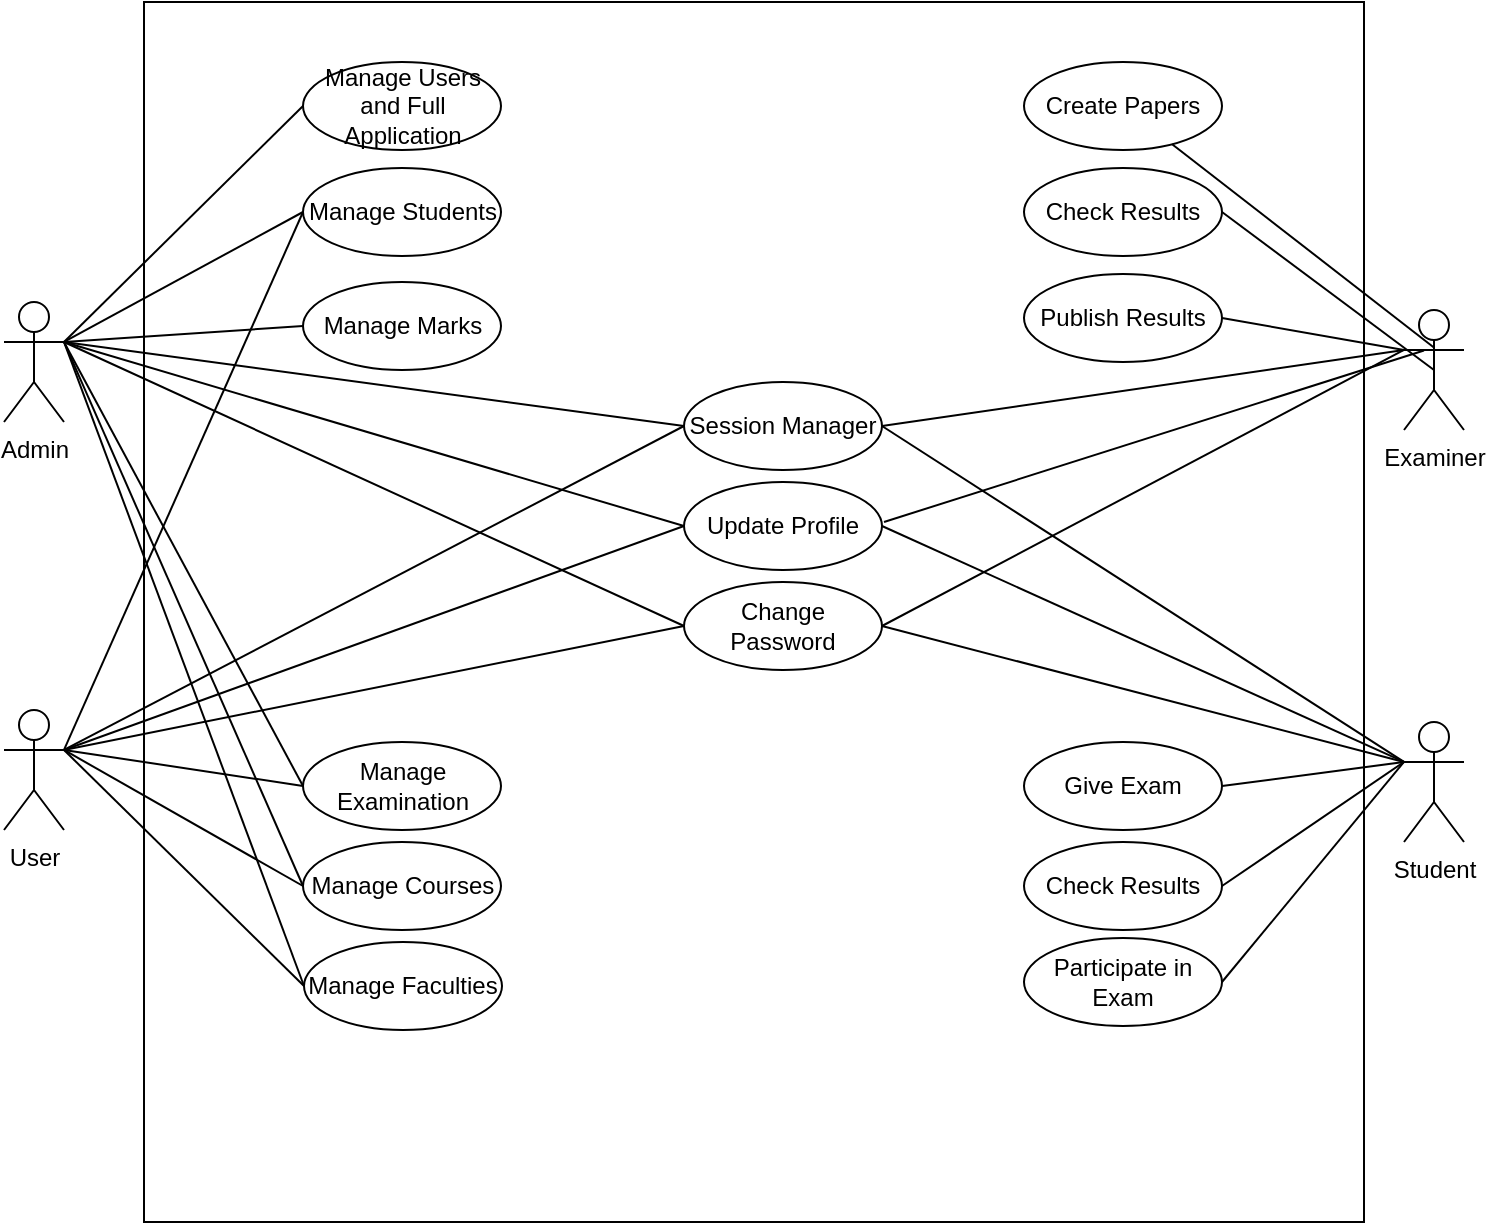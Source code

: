 <mxfile version="12.2.3" type="github" pages="1"><diagram id="1cee9afd-dcdd-cf27-cb82-50d77dad4855" name="Page-1"><mxGraphModel dx="1024" dy="566" grid="1" gridSize="10" guides="1" tooltips="1" connect="1" arrows="1" fold="1" page="1" pageScale="1" pageWidth="850" pageHeight="1100" math="0" shadow="0"><root><mxCell id="0"/><mxCell id="1" parent="0"/><mxCell id="vSDiPrd_tZ8qf8_u0qit-66" value="" style="whiteSpace=wrap;html=1;aspect=fixed;" vertex="1" parent="1"><mxGeometry x="90" y="60" width="610" height="610" as="geometry"/></mxCell><mxCell id="vSDiPrd_tZ8qf8_u0qit-2" value="Manage Users and Full Application" style="ellipse;whiteSpace=wrap;html=1;" vertex="1" parent="1"><mxGeometry x="169.5" y="90" width="99" height="44" as="geometry"/></mxCell><mxCell id="vSDiPrd_tZ8qf8_u0qit-3" value="Manage Students" style="ellipse;whiteSpace=wrap;html=1;" vertex="1" parent="1"><mxGeometry x="169.5" y="143" width="99" height="44" as="geometry"/></mxCell><mxCell id="vSDiPrd_tZ8qf8_u0qit-4" value="Manage Marks" style="ellipse;whiteSpace=wrap;html=1;" vertex="1" parent="1"><mxGeometry x="169.5" y="200" width="99" height="44" as="geometry"/></mxCell><mxCell id="vSDiPrd_tZ8qf8_u0qit-5" value="Manage Faculties" style="ellipse;whiteSpace=wrap;html=1;" vertex="1" parent="1"><mxGeometry x="170" y="530" width="99" height="44" as="geometry"/></mxCell><mxCell id="vSDiPrd_tZ8qf8_u0qit-6" value="Manage Courses" style="ellipse;whiteSpace=wrap;html=1;" vertex="1" parent="1"><mxGeometry x="169.5" y="480" width="99" height="44" as="geometry"/></mxCell><mxCell id="vSDiPrd_tZ8qf8_u0qit-7" value="Manage Examination" style="ellipse;whiteSpace=wrap;html=1;" vertex="1" parent="1"><mxGeometry x="169.5" y="430" width="99" height="44" as="geometry"/></mxCell><mxCell id="vSDiPrd_tZ8qf8_u0qit-8" value="Participate in Exam" style="ellipse;whiteSpace=wrap;html=1;" vertex="1" parent="1"><mxGeometry x="530" y="528" width="99" height="44" as="geometry"/></mxCell><mxCell id="vSDiPrd_tZ8qf8_u0qit-9" value="Check Results" style="ellipse;whiteSpace=wrap;html=1;" vertex="1" parent="1"><mxGeometry x="530" y="480" width="99" height="44" as="geometry"/></mxCell><mxCell id="vSDiPrd_tZ8qf8_u0qit-10" value="Give Exam" style="ellipse;whiteSpace=wrap;html=1;" vertex="1" parent="1"><mxGeometry x="530" y="430" width="99" height="44" as="geometry"/></mxCell><mxCell id="vSDiPrd_tZ8qf8_u0qit-11" value="Change Password" style="ellipse;whiteSpace=wrap;html=1;" vertex="1" parent="1"><mxGeometry x="360" y="350" width="99" height="44" as="geometry"/></mxCell><mxCell id="vSDiPrd_tZ8qf8_u0qit-12" value="Update Profile" style="ellipse;whiteSpace=wrap;html=1;" vertex="1" parent="1"><mxGeometry x="360" y="300" width="99" height="44" as="geometry"/></mxCell><mxCell id="vSDiPrd_tZ8qf8_u0qit-13" value="Session Manager" style="ellipse;whiteSpace=wrap;html=1;" vertex="1" parent="1"><mxGeometry x="360" y="250" width="99" height="44" as="geometry"/></mxCell><mxCell id="vSDiPrd_tZ8qf8_u0qit-14" value="Publish Results" style="ellipse;whiteSpace=wrap;html=1;" vertex="1" parent="1"><mxGeometry x="530" y="196" width="99" height="44" as="geometry"/></mxCell><mxCell id="vSDiPrd_tZ8qf8_u0qit-15" value="Check Results" style="ellipse;whiteSpace=wrap;html=1;" vertex="1" parent="1"><mxGeometry x="530" y="143" width="99" height="44" as="geometry"/></mxCell><mxCell id="vSDiPrd_tZ8qf8_u0qit-16" value="Create Papers" style="ellipse;whiteSpace=wrap;html=1;" vertex="1" parent="1"><mxGeometry x="530" y="90" width="99" height="44" as="geometry"/></mxCell><mxCell id="vSDiPrd_tZ8qf8_u0qit-17" value="Admin" style="shape=umlActor;verticalLabelPosition=bottom;labelBackgroundColor=#ffffff;verticalAlign=top;html=1;" vertex="1" parent="1"><mxGeometry x="20" y="210" width="30" height="60" as="geometry"/></mxCell><mxCell id="vSDiPrd_tZ8qf8_u0qit-18" value="User" style="shape=umlActor;verticalLabelPosition=bottom;labelBackgroundColor=#ffffff;verticalAlign=top;html=1;" vertex="1" parent="1"><mxGeometry x="20" y="414" width="30" height="60" as="geometry"/></mxCell><mxCell id="vSDiPrd_tZ8qf8_u0qit-19" value="Student" style="shape=umlActor;verticalLabelPosition=bottom;labelBackgroundColor=#ffffff;verticalAlign=top;html=1;" vertex="1" parent="1"><mxGeometry x="720" y="420" width="30" height="60" as="geometry"/></mxCell><mxCell id="vSDiPrd_tZ8qf8_u0qit-20" value="Examiner" style="shape=umlActor;verticalLabelPosition=bottom;labelBackgroundColor=#ffffff;verticalAlign=top;html=1;" vertex="1" parent="1"><mxGeometry x="720" y="214" width="30" height="60" as="geometry"/></mxCell><mxCell id="vSDiPrd_tZ8qf8_u0qit-37" value="" style="endArrow=none;html=1;exitX=1;exitY=0.333;exitDx=0;exitDy=0;exitPerimeter=0;entryX=0;entryY=0.5;entryDx=0;entryDy=0;" edge="1" parent="1" source="vSDiPrd_tZ8qf8_u0qit-17" target="vSDiPrd_tZ8qf8_u0qit-13"><mxGeometry width="50" height="50" relative="1" as="geometry"><mxPoint x="110" y="310" as="sourcePoint"/><mxPoint x="160" y="260" as="targetPoint"/></mxGeometry></mxCell><mxCell id="vSDiPrd_tZ8qf8_u0qit-38" value="" style="endArrow=none;html=1;entryX=0;entryY=0.5;entryDx=0;entryDy=0;" edge="1" parent="1" target="vSDiPrd_tZ8qf8_u0qit-12"><mxGeometry width="50" height="50" relative="1" as="geometry"><mxPoint x="50" y="230" as="sourcePoint"/><mxPoint x="360" y="293" as="targetPoint"/></mxGeometry></mxCell><mxCell id="vSDiPrd_tZ8qf8_u0qit-39" value="" style="endArrow=none;html=1;entryX=0;entryY=0.5;entryDx=0;entryDy=0;" edge="1" parent="1" target="vSDiPrd_tZ8qf8_u0qit-11"><mxGeometry width="50" height="50" relative="1" as="geometry"><mxPoint x="50" y="230" as="sourcePoint"/><mxPoint x="340" y="372" as="targetPoint"/></mxGeometry></mxCell><mxCell id="vSDiPrd_tZ8qf8_u0qit-40" value="" style="endArrow=none;html=1;entryX=0;entryY=0.5;entryDx=0;entryDy=0;exitX=1;exitY=0.333;exitDx=0;exitDy=0;exitPerimeter=0;" edge="1" parent="1" source="vSDiPrd_tZ8qf8_u0qit-18" target="vSDiPrd_tZ8qf8_u0qit-11"><mxGeometry width="50" height="50" relative="1" as="geometry"><mxPoint x="50" y="430" as="sourcePoint"/><mxPoint x="390" y="302" as="targetPoint"/></mxGeometry></mxCell><mxCell id="vSDiPrd_tZ8qf8_u0qit-41" value="" style="endArrow=none;html=1;entryX=0;entryY=0.5;entryDx=0;entryDy=0;exitX=1;exitY=0.333;exitDx=0;exitDy=0;exitPerimeter=0;" edge="1" parent="1" source="vSDiPrd_tZ8qf8_u0qit-18" target="vSDiPrd_tZ8qf8_u0qit-12"><mxGeometry width="50" height="50" relative="1" as="geometry"><mxPoint x="50" y="430" as="sourcePoint"/><mxPoint x="400" y="312" as="targetPoint"/></mxGeometry></mxCell><mxCell id="vSDiPrd_tZ8qf8_u0qit-42" value="" style="endArrow=none;html=1;exitX=1;exitY=0.333;exitDx=0;exitDy=0;exitPerimeter=0;entryX=0;entryY=0.5;entryDx=0;entryDy=0;" edge="1" parent="1" source="vSDiPrd_tZ8qf8_u0qit-18" target="vSDiPrd_tZ8qf8_u0qit-13"><mxGeometry width="50" height="50" relative="1" as="geometry"><mxPoint x="100" y="280" as="sourcePoint"/><mxPoint x="410" y="322" as="targetPoint"/></mxGeometry></mxCell><mxCell id="vSDiPrd_tZ8qf8_u0qit-43" value="" style="endArrow=none;html=1;exitX=1;exitY=0.5;exitDx=0;exitDy=0;entryX=0;entryY=0.333;entryDx=0;entryDy=0;entryPerimeter=0;" edge="1" parent="1" source="vSDiPrd_tZ8qf8_u0qit-13" target="vSDiPrd_tZ8qf8_u0qit-20"><mxGeometry width="50" height="50" relative="1" as="geometry"><mxPoint x="500" y="294" as="sourcePoint"/><mxPoint x="810" y="336" as="targetPoint"/></mxGeometry></mxCell><mxCell id="vSDiPrd_tZ8qf8_u0qit-44" value="" style="endArrow=none;html=1;entryX=0.333;entryY=0.337;entryDx=0;entryDy=0;entryPerimeter=0;" edge="1" parent="1" target="vSDiPrd_tZ8qf8_u0qit-20"><mxGeometry width="50" height="50" relative="1" as="geometry"><mxPoint x="460" y="320" as="sourcePoint"/><mxPoint x="720" y="240" as="targetPoint"/></mxGeometry></mxCell><mxCell id="vSDiPrd_tZ8qf8_u0qit-45" value="" style="endArrow=none;html=1;exitX=1;exitY=0.5;exitDx=0;exitDy=0;entryX=0;entryY=0.333;entryDx=0;entryDy=0;entryPerimeter=0;" edge="1" parent="1" source="vSDiPrd_tZ8qf8_u0qit-11" target="vSDiPrd_tZ8qf8_u0qit-20"><mxGeometry width="50" height="50" relative="1" as="geometry"><mxPoint x="479" y="292" as="sourcePoint"/><mxPoint x="730" y="230" as="targetPoint"/></mxGeometry></mxCell><mxCell id="vSDiPrd_tZ8qf8_u0qit-46" value="" style="endArrow=none;html=1;exitX=1;exitY=0.5;exitDx=0;exitDy=0;entryX=0;entryY=0.333;entryDx=0;entryDy=0;entryPerimeter=0;" edge="1" parent="1" source="vSDiPrd_tZ8qf8_u0qit-13" target="vSDiPrd_tZ8qf8_u0qit-19"><mxGeometry width="50" height="50" relative="1" as="geometry"><mxPoint x="489" y="302" as="sourcePoint"/><mxPoint x="750" y="264" as="targetPoint"/></mxGeometry></mxCell><mxCell id="vSDiPrd_tZ8qf8_u0qit-47" value="" style="endArrow=none;html=1;exitX=1;exitY=0.5;exitDx=0;exitDy=0;entryX=0;entryY=0.333;entryDx=0;entryDy=0;entryPerimeter=0;" edge="1" parent="1" source="vSDiPrd_tZ8qf8_u0qit-11" target="vSDiPrd_tZ8qf8_u0qit-19"><mxGeometry width="50" height="50" relative="1" as="geometry"><mxPoint x="499" y="312" as="sourcePoint"/><mxPoint x="760" y="274" as="targetPoint"/></mxGeometry></mxCell><mxCell id="vSDiPrd_tZ8qf8_u0qit-48" value="" style="endArrow=none;html=1;exitX=1;exitY=0.5;exitDx=0;exitDy=0;entryX=0;entryY=0.333;entryDx=0;entryDy=0;entryPerimeter=0;" edge="1" parent="1" source="vSDiPrd_tZ8qf8_u0qit-12" target="vSDiPrd_tZ8qf8_u0qit-19"><mxGeometry width="50" height="50" relative="1" as="geometry"><mxPoint x="509" y="322" as="sourcePoint"/><mxPoint x="770" y="284" as="targetPoint"/></mxGeometry></mxCell><mxCell id="vSDiPrd_tZ8qf8_u0qit-49" value="" style="endArrow=none;html=1;exitX=0;exitY=0.5;exitDx=0;exitDy=0;entryX=1;entryY=0.333;entryDx=0;entryDy=0;entryPerimeter=0;" edge="1" parent="1" source="vSDiPrd_tZ8qf8_u0qit-3" target="vSDiPrd_tZ8qf8_u0qit-17"><mxGeometry width="50" height="50" relative="1" as="geometry"><mxPoint x="60" y="240" as="sourcePoint"/><mxPoint x="370" y="282" as="targetPoint"/></mxGeometry></mxCell><mxCell id="vSDiPrd_tZ8qf8_u0qit-50" value="" style="endArrow=none;html=1;exitX=1;exitY=0.333;exitDx=0;exitDy=0;exitPerimeter=0;entryX=0;entryY=0.5;entryDx=0;entryDy=0;" edge="1" parent="1" source="vSDiPrd_tZ8qf8_u0qit-17" target="vSDiPrd_tZ8qf8_u0qit-5"><mxGeometry width="50" height="50" relative="1" as="geometry"><mxPoint x="70" y="250" as="sourcePoint"/><mxPoint x="380" y="292" as="targetPoint"/></mxGeometry></mxCell><mxCell id="vSDiPrd_tZ8qf8_u0qit-51" value="" style="endArrow=none;html=1;exitX=1;exitY=0.333;exitDx=0;exitDy=0;exitPerimeter=0;entryX=0;entryY=0.5;entryDx=0;entryDy=0;" edge="1" parent="1" source="vSDiPrd_tZ8qf8_u0qit-17" target="vSDiPrd_tZ8qf8_u0qit-6"><mxGeometry width="50" height="50" relative="1" as="geometry"><mxPoint x="80" y="260" as="sourcePoint"/><mxPoint x="390" y="302" as="targetPoint"/></mxGeometry></mxCell><mxCell id="vSDiPrd_tZ8qf8_u0qit-52" value="" style="endArrow=none;html=1;exitX=1;exitY=0.333;exitDx=0;exitDy=0;exitPerimeter=0;entryX=0;entryY=0.5;entryDx=0;entryDy=0;" edge="1" parent="1" source="vSDiPrd_tZ8qf8_u0qit-17" target="vSDiPrd_tZ8qf8_u0qit-7"><mxGeometry width="50" height="50" relative="1" as="geometry"><mxPoint x="90" y="270" as="sourcePoint"/><mxPoint x="400" y="312" as="targetPoint"/></mxGeometry></mxCell><mxCell id="vSDiPrd_tZ8qf8_u0qit-53" value="" style="endArrow=none;html=1;exitX=1;exitY=0.333;exitDx=0;exitDy=0;exitPerimeter=0;entryX=0;entryY=0.5;entryDx=0;entryDy=0;" edge="1" parent="1" source="vSDiPrd_tZ8qf8_u0qit-17" target="vSDiPrd_tZ8qf8_u0qit-4"><mxGeometry width="50" height="50" relative="1" as="geometry"><mxPoint x="100" y="280" as="sourcePoint"/><mxPoint x="410" y="322" as="targetPoint"/></mxGeometry></mxCell><mxCell id="vSDiPrd_tZ8qf8_u0qit-54" value="" style="endArrow=none;html=1;exitX=1;exitY=0.333;exitDx=0;exitDy=0;exitPerimeter=0;entryX=0;entryY=0.5;entryDx=0;entryDy=0;" edge="1" parent="1" source="vSDiPrd_tZ8qf8_u0qit-17" target="vSDiPrd_tZ8qf8_u0qit-2"><mxGeometry width="50" height="50" relative="1" as="geometry"><mxPoint x="110" y="290" as="sourcePoint"/><mxPoint x="420" y="332" as="targetPoint"/></mxGeometry></mxCell><mxCell id="vSDiPrd_tZ8qf8_u0qit-55" value="" style="endArrow=none;html=1;entryX=0;entryY=0.5;entryDx=0;entryDy=0;exitX=1;exitY=0.333;exitDx=0;exitDy=0;exitPerimeter=0;" edge="1" parent="1" source="vSDiPrd_tZ8qf8_u0qit-18" target="vSDiPrd_tZ8qf8_u0qit-3"><mxGeometry width="50" height="50" relative="1" as="geometry"><mxPoint x="60" y="444" as="sourcePoint"/><mxPoint x="370" y="382" as="targetPoint"/></mxGeometry></mxCell><mxCell id="vSDiPrd_tZ8qf8_u0qit-57" value="" style="endArrow=none;html=1;entryX=0;entryY=0.5;entryDx=0;entryDy=0;exitX=1;exitY=0.333;exitDx=0;exitDy=0;exitPerimeter=0;" edge="1" parent="1" source="vSDiPrd_tZ8qf8_u0qit-18" target="vSDiPrd_tZ8qf8_u0qit-5"><mxGeometry width="50" height="50" relative="1" as="geometry"><mxPoint x="80" y="464" as="sourcePoint"/><mxPoint x="390" y="402" as="targetPoint"/></mxGeometry></mxCell><mxCell id="vSDiPrd_tZ8qf8_u0qit-58" value="" style="endArrow=none;html=1;entryX=0;entryY=0.5;entryDx=0;entryDy=0;exitX=1;exitY=0.333;exitDx=0;exitDy=0;exitPerimeter=0;" edge="1" parent="1" source="vSDiPrd_tZ8qf8_u0qit-18" target="vSDiPrd_tZ8qf8_u0qit-6"><mxGeometry width="50" height="50" relative="1" as="geometry"><mxPoint x="90" y="474" as="sourcePoint"/><mxPoint x="400" y="412" as="targetPoint"/></mxGeometry></mxCell><mxCell id="vSDiPrd_tZ8qf8_u0qit-59" value="" style="endArrow=none;html=1;entryX=0;entryY=0.5;entryDx=0;entryDy=0;exitX=1;exitY=0.333;exitDx=0;exitDy=0;exitPerimeter=0;" edge="1" parent="1" source="vSDiPrd_tZ8qf8_u0qit-18" target="vSDiPrd_tZ8qf8_u0qit-7"><mxGeometry width="50" height="50" relative="1" as="geometry"><mxPoint x="100" y="484" as="sourcePoint"/><mxPoint x="410" y="422" as="targetPoint"/></mxGeometry></mxCell><mxCell id="vSDiPrd_tZ8qf8_u0qit-60" value="" style="endArrow=none;html=1;exitX=1;exitY=0.5;exitDx=0;exitDy=0;entryX=0;entryY=0.333;entryDx=0;entryDy=0;entryPerimeter=0;" edge="1" parent="1" source="vSDiPrd_tZ8qf8_u0qit-14" target="vSDiPrd_tZ8qf8_u0qit-20"><mxGeometry width="50" height="50" relative="1" as="geometry"><mxPoint x="469" y="282" as="sourcePoint"/><mxPoint x="730" y="244" as="targetPoint"/></mxGeometry></mxCell><mxCell id="vSDiPrd_tZ8qf8_u0qit-61" value="" style="endArrow=none;html=1;exitX=1;exitY=0.5;exitDx=0;exitDy=0;entryX=0.5;entryY=0.5;entryDx=0;entryDy=0;entryPerimeter=0;" edge="1" parent="1" source="vSDiPrd_tZ8qf8_u0qit-15" target="vSDiPrd_tZ8qf8_u0qit-20"><mxGeometry width="50" height="50" relative="1" as="geometry"><mxPoint x="479" y="292" as="sourcePoint"/><mxPoint x="740" y="254" as="targetPoint"/></mxGeometry></mxCell><mxCell id="vSDiPrd_tZ8qf8_u0qit-62" value="" style="endArrow=none;html=1;exitX=0.493;exitY=0.31;exitDx=0;exitDy=0;exitPerimeter=0;" edge="1" parent="1" source="vSDiPrd_tZ8qf8_u0qit-20" target="vSDiPrd_tZ8qf8_u0qit-16"><mxGeometry width="50" height="50" relative="1" as="geometry"><mxPoint x="700" y="200" as="sourcePoint"/><mxPoint x="750" y="264" as="targetPoint"/></mxGeometry></mxCell><mxCell id="vSDiPrd_tZ8qf8_u0qit-63" value="" style="endArrow=none;html=1;exitX=1;exitY=0.5;exitDx=0;exitDy=0;entryX=0;entryY=0.333;entryDx=0;entryDy=0;entryPerimeter=0;" edge="1" parent="1" source="vSDiPrd_tZ8qf8_u0qit-8" target="vSDiPrd_tZ8qf8_u0qit-19"><mxGeometry width="50" height="50" relative="1" as="geometry"><mxPoint x="469" y="382" as="sourcePoint"/><mxPoint x="730" y="450" as="targetPoint"/></mxGeometry></mxCell><mxCell id="vSDiPrd_tZ8qf8_u0qit-64" value="" style="endArrow=none;html=1;exitX=1;exitY=0.5;exitDx=0;exitDy=0;entryX=0;entryY=0.333;entryDx=0;entryDy=0;entryPerimeter=0;" edge="1" parent="1" source="vSDiPrd_tZ8qf8_u0qit-9" target="vSDiPrd_tZ8qf8_u0qit-19"><mxGeometry width="50" height="50" relative="1" as="geometry"><mxPoint x="479" y="392" as="sourcePoint"/><mxPoint x="740" y="460" as="targetPoint"/></mxGeometry></mxCell><mxCell id="vSDiPrd_tZ8qf8_u0qit-65" value="" style="endArrow=none;html=1;exitX=1;exitY=0.5;exitDx=0;exitDy=0;entryX=0;entryY=0.333;entryDx=0;entryDy=0;entryPerimeter=0;" edge="1" parent="1" source="vSDiPrd_tZ8qf8_u0qit-10" target="vSDiPrd_tZ8qf8_u0qit-19"><mxGeometry width="50" height="50" relative="1" as="geometry"><mxPoint x="489" y="402" as="sourcePoint"/><mxPoint x="750" y="470" as="targetPoint"/></mxGeometry></mxCell></root></mxGraphModel></diagram></mxfile>
